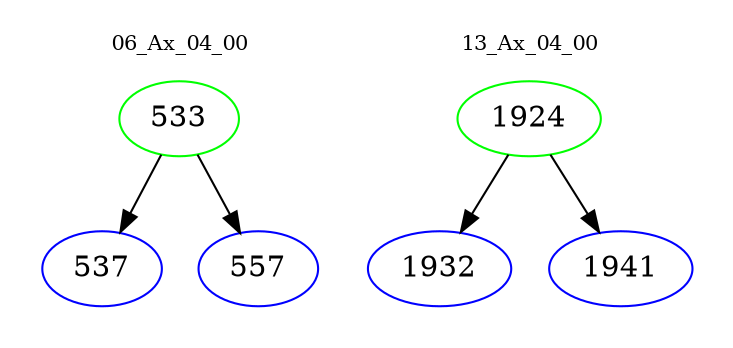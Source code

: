 digraph{
subgraph cluster_0 {
color = white
label = "06_Ax_04_00";
fontsize=10;
T0_533 [label="533", color="green"]
T0_533 -> T0_537 [color="black"]
T0_537 [label="537", color="blue"]
T0_533 -> T0_557 [color="black"]
T0_557 [label="557", color="blue"]
}
subgraph cluster_1 {
color = white
label = "13_Ax_04_00";
fontsize=10;
T1_1924 [label="1924", color="green"]
T1_1924 -> T1_1932 [color="black"]
T1_1932 [label="1932", color="blue"]
T1_1924 -> T1_1941 [color="black"]
T1_1941 [label="1941", color="blue"]
}
}
